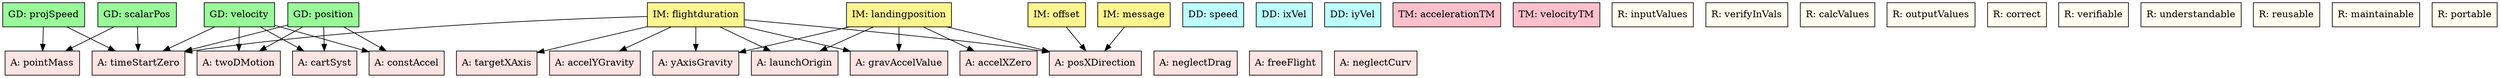 digraph avsall {
	projSpeed -> pointMass;
	projSpeed -> timeStartZero;
	scalarPos -> pointMass;
	scalarPos -> timeStartZero;
	velocity -> twoDMotion;
	velocity -> cartSyst;
	velocity -> constAccel;
	velocity -> timeStartZero;
	position -> twoDMotion;
	position -> cartSyst;
	position -> constAccel;
	position -> timeStartZero;
	flightduration -> yAxisGravity;
	flightduration -> launchOrigin;
	flightduration -> targetXAxis;
	flightduration -> posXDirection;
	flightduration -> accelYGravity;
	flightduration -> timeStartZero;
	flightduration -> gravAccelValue;
	landingposition -> yAxisGravity;
	landingposition -> launchOrigin;
	landingposition -> posXDirection;
	landingposition -> accelXZero;
	landingposition -> gravAccelValue;
	offset -> posXDirection;
	message -> posXDirection;


	twoDMotion	[shape=box, color=black, style=filled, fillcolor=mistyrose, label="A: twoDMotion"];
	cartSyst	[shape=box, color=black, style=filled, fillcolor=mistyrose, label="A: cartSyst"];
	yAxisGravity	[shape=box, color=black, style=filled, fillcolor=mistyrose, label="A: yAxisGravity"];
	launchOrigin	[shape=box, color=black, style=filled, fillcolor=mistyrose, label="A: launchOrigin"];
	targetXAxis	[shape=box, color=black, style=filled, fillcolor=mistyrose, label="A: targetXAxis"];
	posXDirection	[shape=box, color=black, style=filled, fillcolor=mistyrose, label="A: posXDirection"];
	constAccel	[shape=box, color=black, style=filled, fillcolor=mistyrose, label="A: constAccel"];
	accelXZero	[shape=box, color=black, style=filled, fillcolor=mistyrose, label="A: accelXZero"];
	accelYGravity	[shape=box, color=black, style=filled, fillcolor=mistyrose, label="A: accelYGravity"];
	neglectDrag	[shape=box, color=black, style=filled, fillcolor=mistyrose, label="A: neglectDrag"];
	pointMass	[shape=box, color=black, style=filled, fillcolor=mistyrose, label="A: pointMass"];
	freeFlight	[shape=box, color=black, style=filled, fillcolor=mistyrose, label="A: freeFlight"];
	neglectCurv	[shape=box, color=black, style=filled, fillcolor=mistyrose, label="A: neglectCurv"];
	timeStartZero	[shape=box, color=black, style=filled, fillcolor=mistyrose, label="A: timeStartZero"];
	gravAccelValue	[shape=box, color=black, style=filled, fillcolor=mistyrose, label="A: gravAccelValue"];

	subgraph A {
	rank="same"
	{twoDMotion, cartSyst, yAxisGravity, launchOrigin, targetXAxis, posXDirection, constAccel, accelXZero, accelYGravity, neglectDrag, pointMass, freeFlight, neglectCurv, timeStartZero, gravAccelValue}
	}

	speed	[shape=box, color=black, style=filled, fillcolor=paleturquoise1, label="DD: speed"];
	ixVel	[shape=box, color=black, style=filled, fillcolor=paleturquoise1, label="DD: ixVel"];
	iyVel	[shape=box, color=black, style=filled, fillcolor=paleturquoise1, label="DD: iyVel"];

	subgraph DD {
	rank="same"
	{speed, ixVel, iyVel}
	}

	accelerationTM	[shape=box, color=black, style=filled, fillcolor=pink, label="TM: accelerationTM"];
	velocityTM	[shape=box, color=black, style=filled, fillcolor=pink, label="TM: velocityTM"];

	subgraph TM {
	rank="same"
	{accelerationTM, velocityTM}
	}

	projSpeed	[shape=box, color=black, style=filled, fillcolor=palegreen, label="GD: projSpeed"];
	scalarPos	[shape=box, color=black, style=filled, fillcolor=palegreen, label="GD: scalarPos"];
	velocity	[shape=box, color=black, style=filled, fillcolor=palegreen, label="GD: velocity"];
	position	[shape=box, color=black, style=filled, fillcolor=palegreen, label="GD: position"];

	subgraph GD {
	rank="same"
	{projSpeed, scalarPos, velocity, position}
	}

	flightduration	[shape=box, color=black, style=filled, fillcolor=khaki1, label="IM: flightduration"];
	landingposition	[shape=box, color=black, style=filled, fillcolor=khaki1, label="IM: landingposition"];
	offset	[shape=box, color=black, style=filled, fillcolor=khaki1, label="IM: offset"];
	message	[shape=box, color=black, style=filled, fillcolor=khaki1, label="IM: message"];

	subgraph IM {
	rank="same"
	{flightduration, landingposition, offset, message}
	}

	inputValues	[shape=box, color=black, style=filled, fillcolor=ivory, label="R: inputValues"];
	verifyInVals	[shape=box, color=black, style=filled, fillcolor=ivory, label="R: verifyInVals"];
	calcValues	[shape=box, color=black, style=filled, fillcolor=ivory, label="R: calcValues"];
	outputValues	[shape=box, color=black, style=filled, fillcolor=ivory, label="R: outputValues"];
	correct	[shape=box, color=black, style=filled, fillcolor=ivory, label="R: correct"];
	verifiable	[shape=box, color=black, style=filled, fillcolor=ivory, label="R: verifiable"];
	understandable	[shape=box, color=black, style=filled, fillcolor=ivory, label="R: understandable"];
	reusable	[shape=box, color=black, style=filled, fillcolor=ivory, label="R: reusable"];
	maintainable	[shape=box, color=black, style=filled, fillcolor=ivory, label="R: maintainable"];
	portable	[shape=box, color=black, style=filled, fillcolor=ivory, label="R: portable"];

	subgraph R {
	rank="same"
	{inputValues, verifyInVals, calcValues, outputValues, correct, verifiable, understandable, reusable, maintainable, portable}
	}


	subgraph C {
	rank="same"
	{}
	}

}
